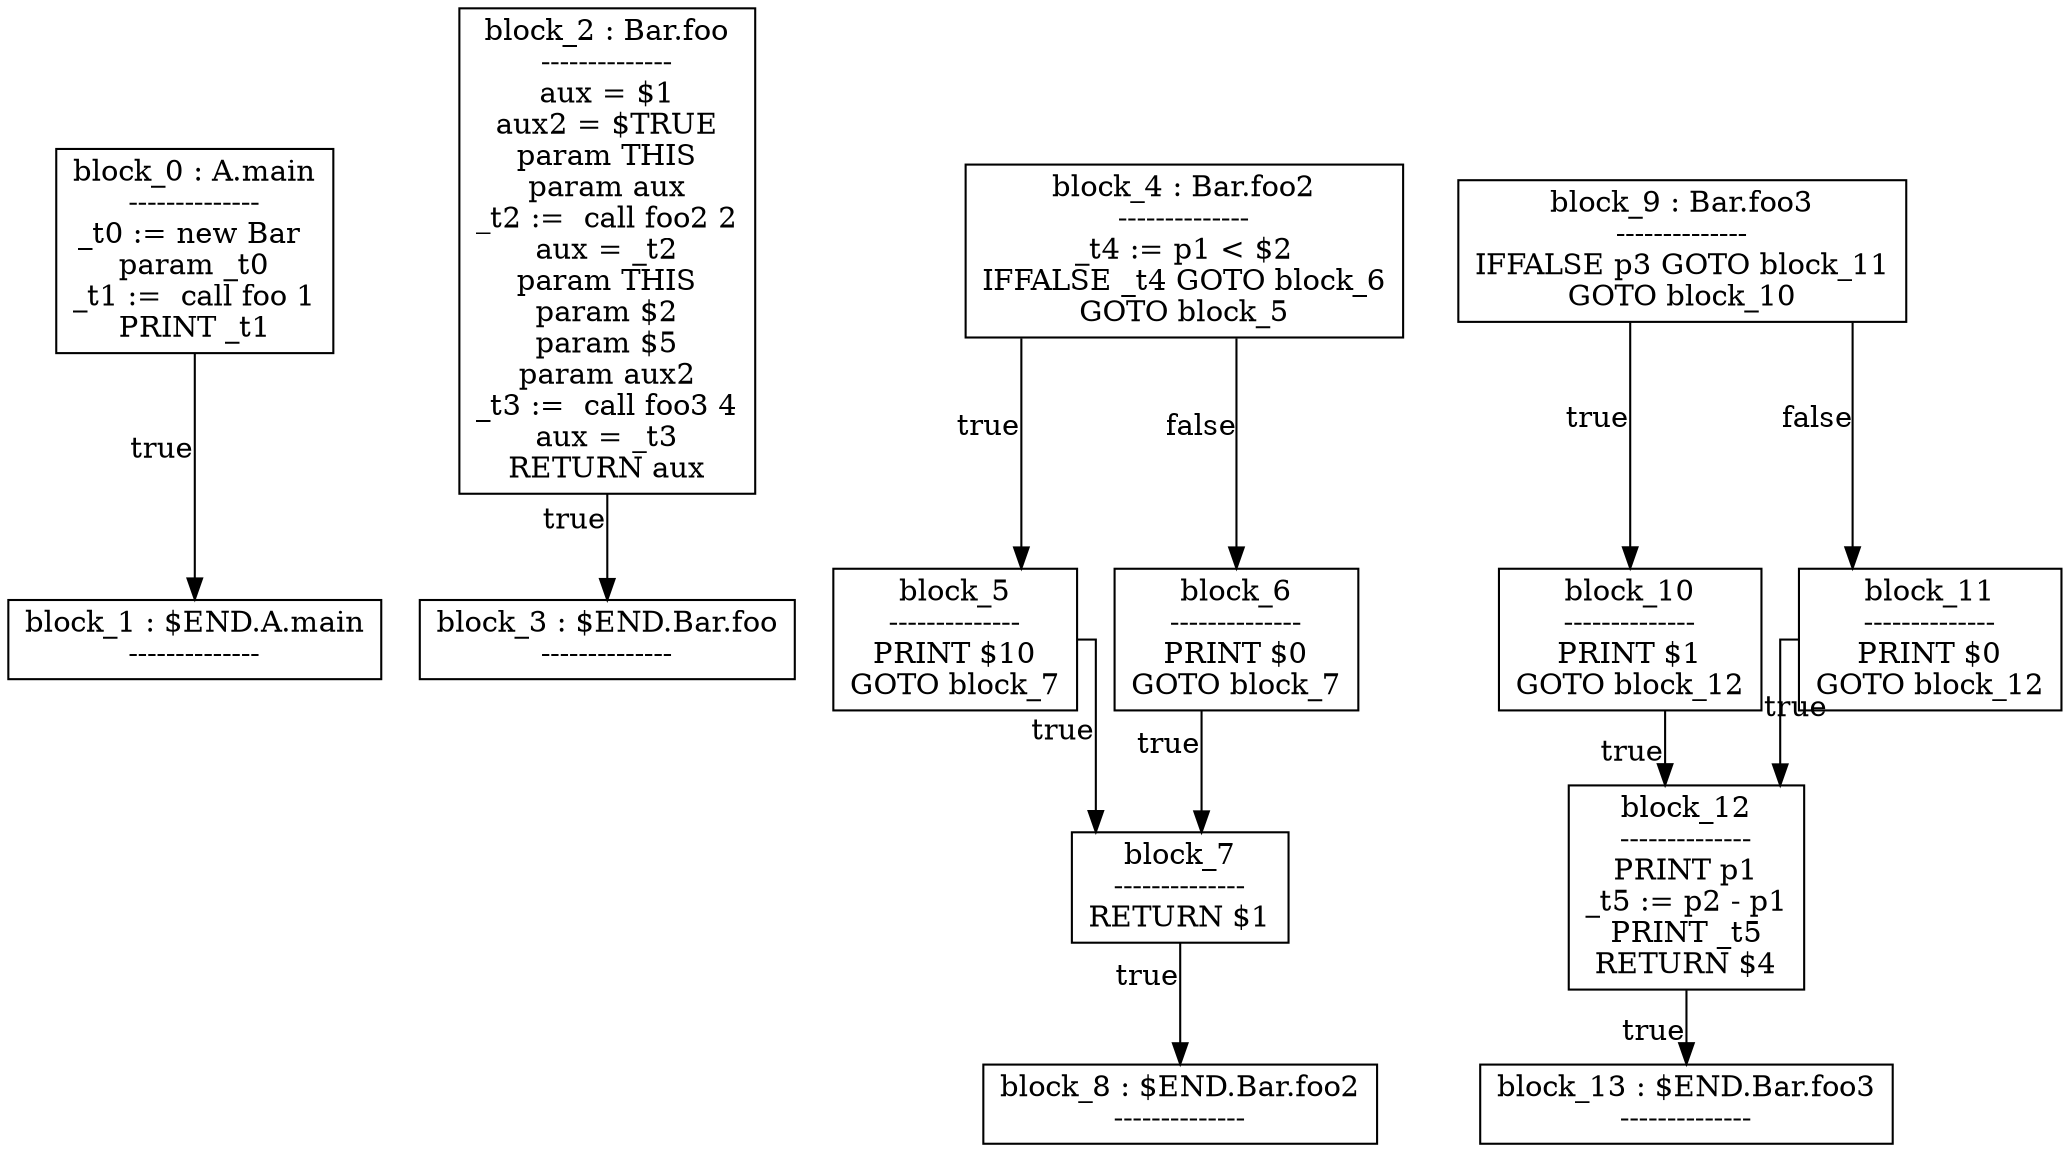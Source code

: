 digraph {
 graph [ splines = ortho ]
node [ shape = box ];
n0 [label="block_0 : A.main
--------------
_t0 := new Bar 
param _t0
_t1 :=  call foo 1
PRINT _t1
"];
n0 -> n1 [xlabel= "true"];
n1 [label="block_1 : $END.A.main
--------------
"];
n2 [label="block_2 : Bar.foo
--------------
aux = $1
aux2 = $TRUE
param THIS
param aux
_t2 :=  call foo2 2
aux = _t2
param THIS
param $2
param $5
param aux2
_t3 :=  call foo3 4
aux = _t3
RETURN aux
"];
n2 -> n3 [xlabel= "true"];
n3 [label="block_3 : $END.Bar.foo
--------------
"];
n4 [label="block_4 : Bar.foo2
--------------
_t4 := p1 < $2
IFFALSE _t4 GOTO block_6
GOTO block_5
"];
n4 -> n5 [xlabel= "true"];
n4 -> n6 [xlabel= "false"];
n5 [label="block_5
--------------
PRINT $10
GOTO block_7
"];
n5 -> n7 [xlabel= "true"];
n6 [label="block_6
--------------
PRINT $0
GOTO block_7
"];
n6 -> n7 [xlabel= "true"];
n7 [label="block_7
--------------
RETURN $1
"];
n7 -> n8 [xlabel= "true"];
n8 [label="block_8 : $END.Bar.foo2
--------------
"];
n9 [label="block_9 : Bar.foo3
--------------
IFFALSE p3 GOTO block_11
GOTO block_10
"];
n9 -> n10 [xlabel= "true"];
n9 -> n11 [xlabel= "false"];
n10 [label="block_10
--------------
PRINT $1
GOTO block_12
"];
n10 -> n12 [xlabel= "true"];
n11 [label="block_11
--------------
PRINT $0
GOTO block_12
"];
n11 -> n12 [xlabel= "true"];
n12 [label="block_12
--------------
PRINT p1
_t5 := p2 - p1
PRINT _t5
RETURN $4
"];
n12 -> n13 [xlabel= "true"];
n13 [label="block_13 : $END.Bar.foo3
--------------
"];
}
